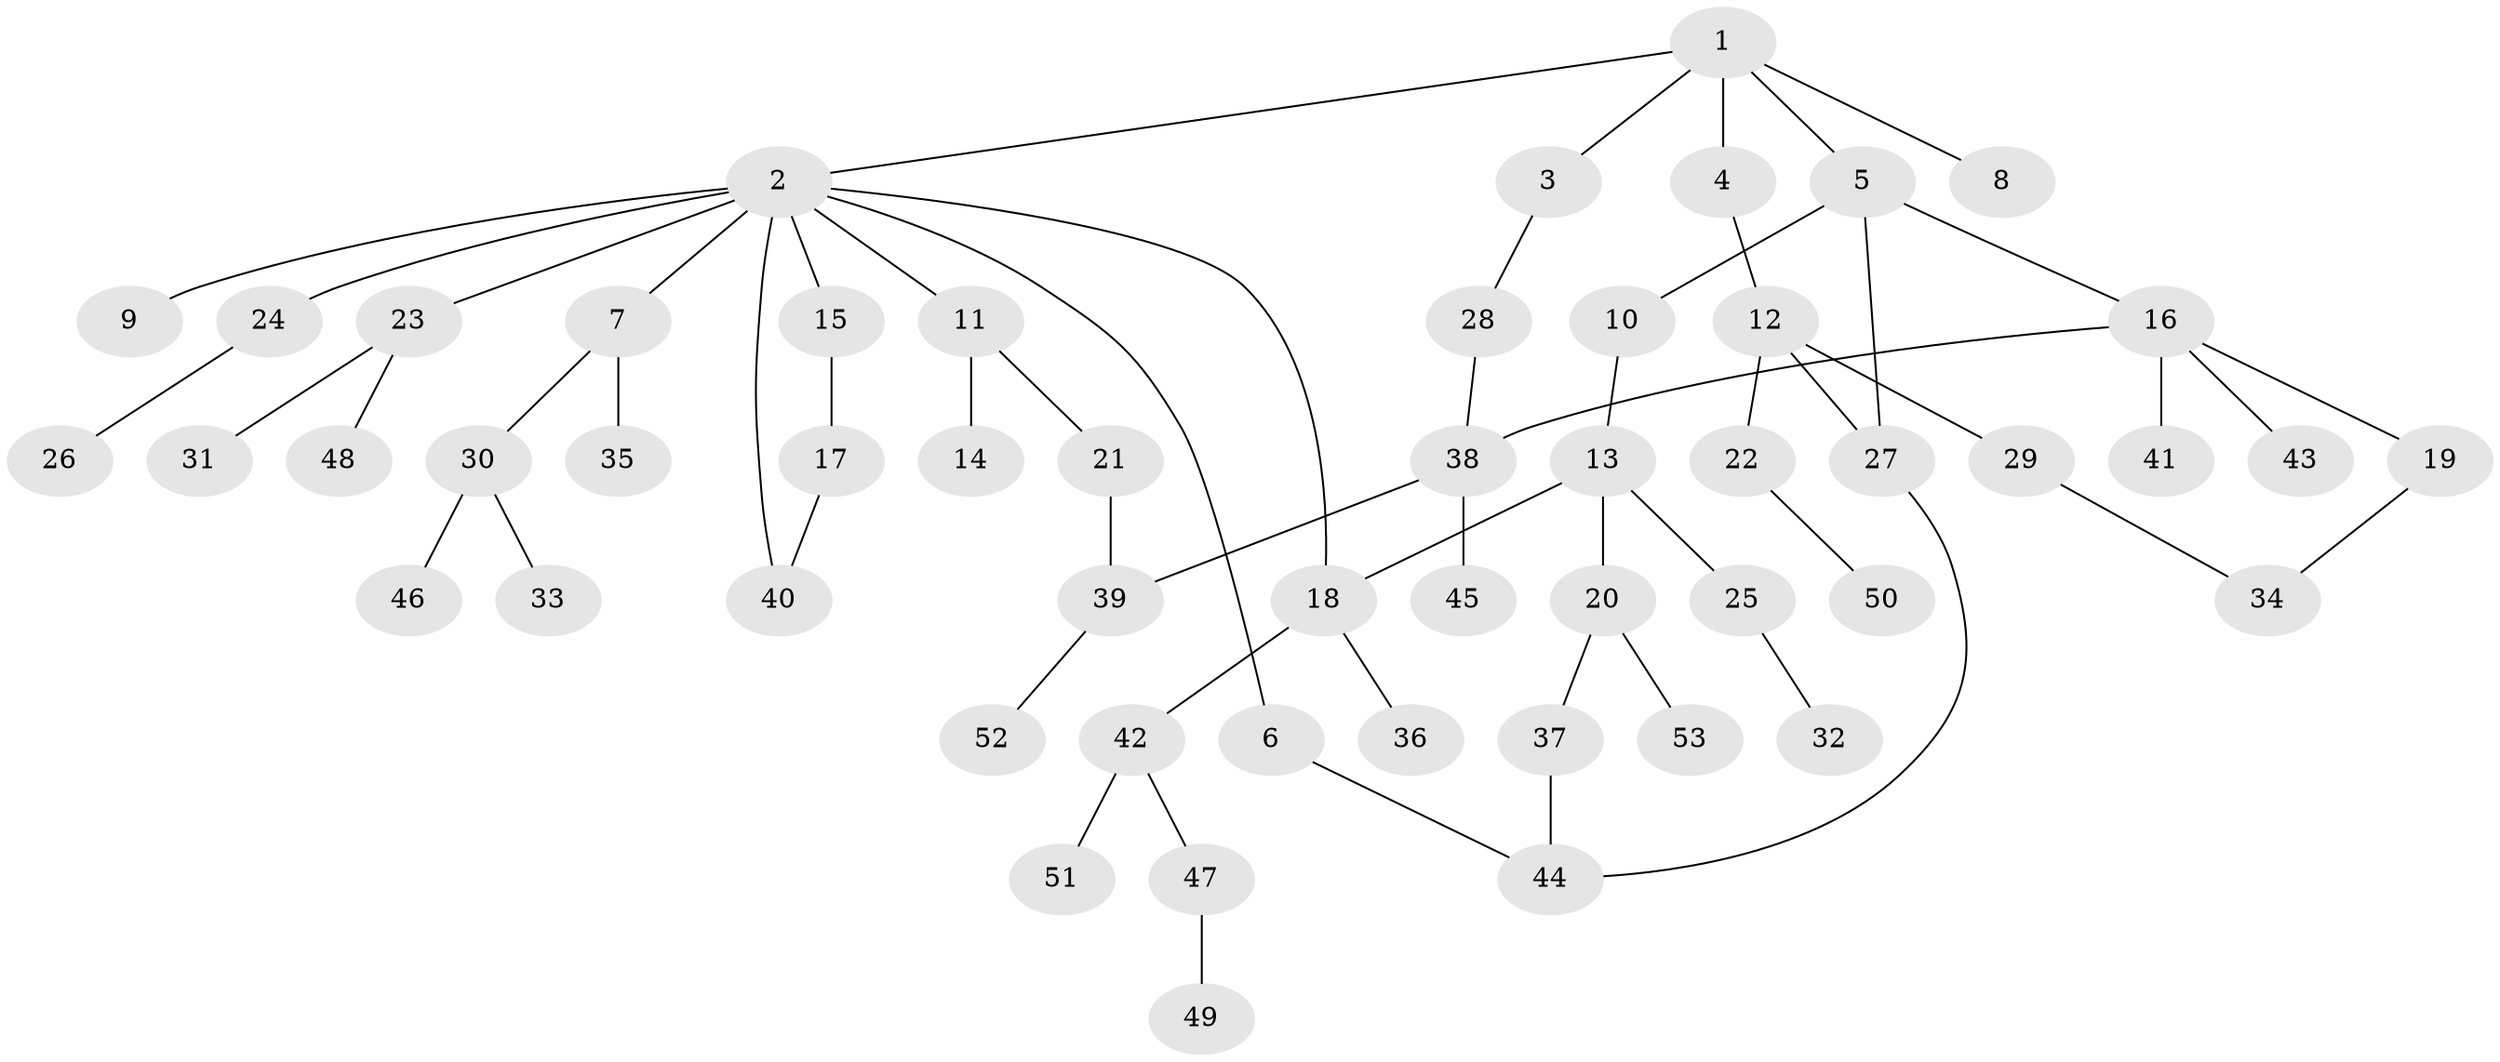 // coarse degree distribution, {5: 0.030303030303030304, 11: 0.030303030303030304, 2: 0.18181818181818182, 4: 0.12121212121212122, 3: 0.15151515151515152, 1: 0.45454545454545453, 6: 0.030303030303030304}
// Generated by graph-tools (version 1.1) at 2025/41/03/06/25 10:41:27]
// undirected, 53 vertices, 60 edges
graph export_dot {
graph [start="1"]
  node [color=gray90,style=filled];
  1;
  2;
  3;
  4;
  5;
  6;
  7;
  8;
  9;
  10;
  11;
  12;
  13;
  14;
  15;
  16;
  17;
  18;
  19;
  20;
  21;
  22;
  23;
  24;
  25;
  26;
  27;
  28;
  29;
  30;
  31;
  32;
  33;
  34;
  35;
  36;
  37;
  38;
  39;
  40;
  41;
  42;
  43;
  44;
  45;
  46;
  47;
  48;
  49;
  50;
  51;
  52;
  53;
  1 -- 2;
  1 -- 3;
  1 -- 4;
  1 -- 5;
  1 -- 8;
  2 -- 6;
  2 -- 7;
  2 -- 9;
  2 -- 11;
  2 -- 15;
  2 -- 23;
  2 -- 24;
  2 -- 40;
  2 -- 18;
  3 -- 28;
  4 -- 12;
  5 -- 10;
  5 -- 16;
  5 -- 27;
  6 -- 44;
  7 -- 30;
  7 -- 35;
  10 -- 13;
  11 -- 14;
  11 -- 21;
  12 -- 22;
  12 -- 29;
  12 -- 27;
  13 -- 18;
  13 -- 20;
  13 -- 25;
  15 -- 17;
  16 -- 19;
  16 -- 41;
  16 -- 43;
  16 -- 38;
  17 -- 40;
  18 -- 36;
  18 -- 42;
  19 -- 34;
  20 -- 37;
  20 -- 53;
  21 -- 39;
  22 -- 50;
  23 -- 31;
  23 -- 48;
  24 -- 26;
  25 -- 32;
  27 -- 44;
  28 -- 38;
  29 -- 34;
  30 -- 33;
  30 -- 46;
  37 -- 44;
  38 -- 45;
  38 -- 39;
  39 -- 52;
  42 -- 47;
  42 -- 51;
  47 -- 49;
}
